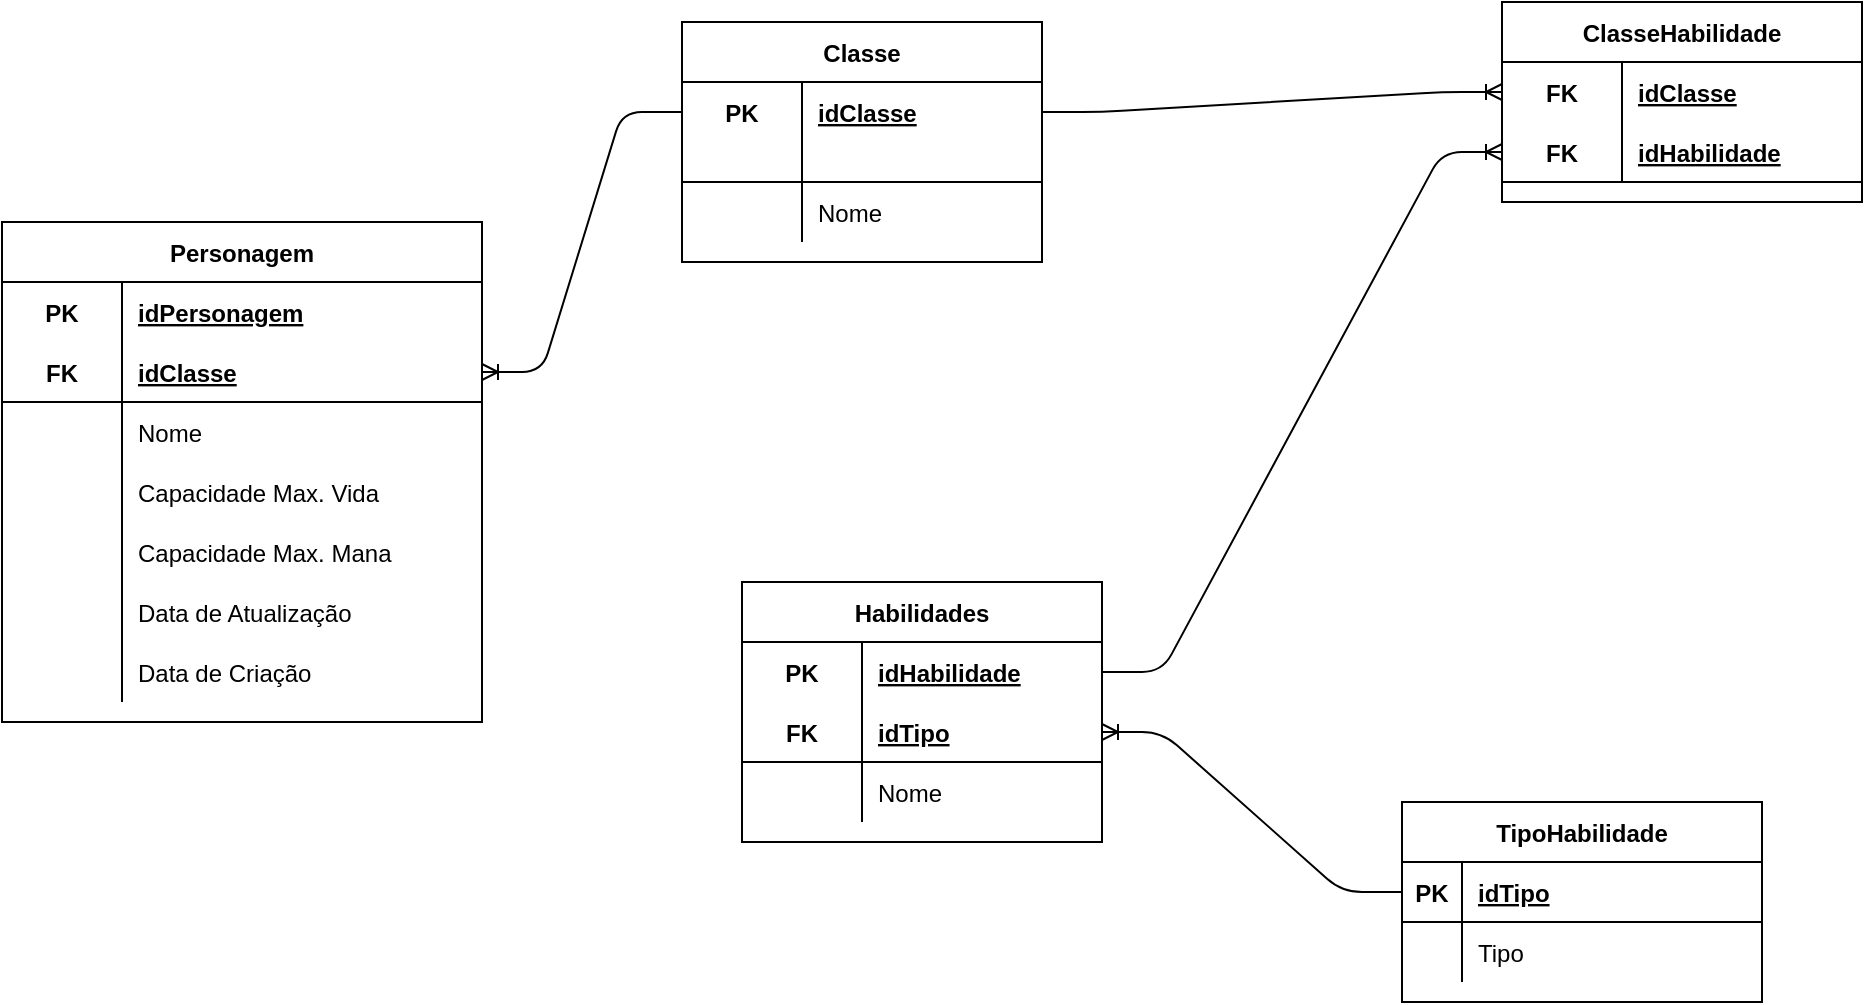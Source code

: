 <mxfile version="14.4.3" type="device"><diagram id="hBVN03PhThc4oGf0h7uS" name="Página-1"><mxGraphModel dx="1422" dy="1991" grid="1" gridSize="10" guides="1" tooltips="1" connect="1" arrows="1" fold="1" page="1" pageScale="1" pageWidth="827" pageHeight="1169" math="0" shadow="0"><root><mxCell id="0"/><mxCell id="1" parent="0"/><mxCell id="R4EGw6TJTMfyFzBzD0dK-14" value="Personagem" style="shape=table;startSize=30;container=1;collapsible=1;childLayout=tableLayout;fixedRows=1;rowLines=0;fontStyle=1;align=center;resizeLast=1;" parent="1" vertex="1"><mxGeometry x="350" y="-50" width="240" height="250" as="geometry"/></mxCell><mxCell id="R4EGw6TJTMfyFzBzD0dK-15" value="" style="shape=partialRectangle;collapsible=0;dropTarget=0;pointerEvents=0;fillColor=none;top=0;left=0;bottom=0;right=0;points=[[0,0.5],[1,0.5]];portConstraint=eastwest;" parent="R4EGw6TJTMfyFzBzD0dK-14" vertex="1"><mxGeometry y="30" width="240" height="30" as="geometry"/></mxCell><mxCell id="R4EGw6TJTMfyFzBzD0dK-16" value="PK" style="shape=partialRectangle;connectable=0;fillColor=none;top=0;left=0;bottom=0;right=0;fontStyle=1;overflow=hidden;" parent="R4EGw6TJTMfyFzBzD0dK-15" vertex="1"><mxGeometry width="60" height="30" as="geometry"/></mxCell><mxCell id="R4EGw6TJTMfyFzBzD0dK-17" value="idPersonagem" style="shape=partialRectangle;connectable=0;fillColor=none;top=0;left=0;bottom=0;right=0;align=left;spacingLeft=6;fontStyle=5;overflow=hidden;" parent="R4EGw6TJTMfyFzBzD0dK-15" vertex="1"><mxGeometry x="60" width="180" height="30" as="geometry"/></mxCell><mxCell id="R4EGw6TJTMfyFzBzD0dK-18" value="" style="shape=partialRectangle;collapsible=0;dropTarget=0;pointerEvents=0;fillColor=none;top=0;left=0;bottom=1;right=0;points=[[0,0.5],[1,0.5]];portConstraint=eastwest;" parent="R4EGw6TJTMfyFzBzD0dK-14" vertex="1"><mxGeometry y="60" width="240" height="30" as="geometry"/></mxCell><mxCell id="R4EGw6TJTMfyFzBzD0dK-19" value="FK" style="shape=partialRectangle;connectable=0;fillColor=none;top=0;left=0;bottom=0;right=0;fontStyle=1;overflow=hidden;" parent="R4EGw6TJTMfyFzBzD0dK-18" vertex="1"><mxGeometry width="60" height="30" as="geometry"/></mxCell><mxCell id="R4EGw6TJTMfyFzBzD0dK-20" value="idClasse" style="shape=partialRectangle;connectable=0;fillColor=none;top=0;left=0;bottom=0;right=0;align=left;spacingLeft=6;fontStyle=5;overflow=hidden;" parent="R4EGw6TJTMfyFzBzD0dK-18" vertex="1"><mxGeometry x="60" width="180" height="30" as="geometry"/></mxCell><mxCell id="R4EGw6TJTMfyFzBzD0dK-21" value="" style="shape=partialRectangle;collapsible=0;dropTarget=0;pointerEvents=0;fillColor=none;top=0;left=0;bottom=0;right=0;points=[[0,0.5],[1,0.5]];portConstraint=eastwest;" parent="R4EGw6TJTMfyFzBzD0dK-14" vertex="1"><mxGeometry y="90" width="240" height="30" as="geometry"/></mxCell><mxCell id="R4EGw6TJTMfyFzBzD0dK-22" value="" style="shape=partialRectangle;connectable=0;fillColor=none;top=0;left=0;bottom=0;right=0;editable=1;overflow=hidden;" parent="R4EGw6TJTMfyFzBzD0dK-21" vertex="1"><mxGeometry width="60" height="30" as="geometry"/></mxCell><mxCell id="R4EGw6TJTMfyFzBzD0dK-23" value="Nome" style="shape=partialRectangle;connectable=0;fillColor=none;top=0;left=0;bottom=0;right=0;align=left;spacingLeft=6;overflow=hidden;" parent="R4EGw6TJTMfyFzBzD0dK-21" vertex="1"><mxGeometry x="60" width="180" height="30" as="geometry"/></mxCell><mxCell id="R4EGw6TJTMfyFzBzD0dK-39" value="" style="shape=partialRectangle;collapsible=0;dropTarget=0;pointerEvents=0;fillColor=none;top=0;left=0;bottom=0;right=0;points=[[0,0.5],[1,0.5]];portConstraint=eastwest;" parent="R4EGw6TJTMfyFzBzD0dK-14" vertex="1"><mxGeometry y="120" width="240" height="30" as="geometry"/></mxCell><mxCell id="R4EGw6TJTMfyFzBzD0dK-40" value="" style="shape=partialRectangle;connectable=0;fillColor=none;top=0;left=0;bottom=0;right=0;editable=1;overflow=hidden;" parent="R4EGw6TJTMfyFzBzD0dK-39" vertex="1"><mxGeometry width="60" height="30" as="geometry"/></mxCell><mxCell id="R4EGw6TJTMfyFzBzD0dK-41" value="Capacidade Max. Vida" style="shape=partialRectangle;connectable=0;fillColor=none;top=0;left=0;bottom=0;right=0;align=left;spacingLeft=6;overflow=hidden;" parent="R4EGw6TJTMfyFzBzD0dK-39" vertex="1"><mxGeometry x="60" width="180" height="30" as="geometry"/></mxCell><mxCell id="R4EGw6TJTMfyFzBzD0dK-42" value="" style="shape=partialRectangle;collapsible=0;dropTarget=0;pointerEvents=0;fillColor=none;top=0;left=0;bottom=0;right=0;points=[[0,0.5],[1,0.5]];portConstraint=eastwest;" parent="R4EGw6TJTMfyFzBzD0dK-14" vertex="1"><mxGeometry y="150" width="240" height="30" as="geometry"/></mxCell><mxCell id="R4EGw6TJTMfyFzBzD0dK-43" value="" style="shape=partialRectangle;connectable=0;fillColor=none;top=0;left=0;bottom=0;right=0;editable=1;overflow=hidden;" parent="R4EGw6TJTMfyFzBzD0dK-42" vertex="1"><mxGeometry width="60" height="30" as="geometry"/></mxCell><mxCell id="R4EGw6TJTMfyFzBzD0dK-44" value="Capacidade Max. Mana" style="shape=partialRectangle;connectable=0;fillColor=none;top=0;left=0;bottom=0;right=0;align=left;spacingLeft=6;overflow=hidden;" parent="R4EGw6TJTMfyFzBzD0dK-42" vertex="1"><mxGeometry x="60" width="180" height="30" as="geometry"/></mxCell><mxCell id="R4EGw6TJTMfyFzBzD0dK-45" value="" style="shape=partialRectangle;collapsible=0;dropTarget=0;pointerEvents=0;fillColor=none;top=0;left=0;bottom=0;right=0;points=[[0,0.5],[1,0.5]];portConstraint=eastwest;" parent="R4EGw6TJTMfyFzBzD0dK-14" vertex="1"><mxGeometry y="180" width="240" height="30" as="geometry"/></mxCell><mxCell id="R4EGw6TJTMfyFzBzD0dK-46" value="" style="shape=partialRectangle;connectable=0;fillColor=none;top=0;left=0;bottom=0;right=0;editable=1;overflow=hidden;" parent="R4EGw6TJTMfyFzBzD0dK-45" vertex="1"><mxGeometry width="60" height="30" as="geometry"/></mxCell><mxCell id="R4EGw6TJTMfyFzBzD0dK-47" value="Data de Atualização" style="shape=partialRectangle;connectable=0;fillColor=none;top=0;left=0;bottom=0;right=0;align=left;spacingLeft=6;overflow=hidden;" parent="R4EGw6TJTMfyFzBzD0dK-45" vertex="1"><mxGeometry x="60" width="180" height="30" as="geometry"/></mxCell><mxCell id="R4EGw6TJTMfyFzBzD0dK-48" value="" style="shape=partialRectangle;collapsible=0;dropTarget=0;pointerEvents=0;fillColor=none;top=0;left=0;bottom=0;right=0;points=[[0,0.5],[1,0.5]];portConstraint=eastwest;" parent="R4EGw6TJTMfyFzBzD0dK-14" vertex="1"><mxGeometry y="210" width="240" height="30" as="geometry"/></mxCell><mxCell id="R4EGw6TJTMfyFzBzD0dK-49" value="" style="shape=partialRectangle;connectable=0;fillColor=none;top=0;left=0;bottom=0;right=0;editable=1;overflow=hidden;" parent="R4EGw6TJTMfyFzBzD0dK-48" vertex="1"><mxGeometry width="60" height="30" as="geometry"/></mxCell><mxCell id="R4EGw6TJTMfyFzBzD0dK-50" value="Data de Criação" style="shape=partialRectangle;connectable=0;fillColor=none;top=0;left=0;bottom=0;right=0;align=left;spacingLeft=6;overflow=hidden;" parent="R4EGw6TJTMfyFzBzD0dK-48" vertex="1"><mxGeometry x="60" width="180" height="30" as="geometry"/></mxCell><mxCell id="J-waCOwoWY5y2NWJzmmV-15" value="TipoHabilidade" style="shape=table;startSize=30;container=1;collapsible=1;childLayout=tableLayout;fixedRows=1;rowLines=0;fontStyle=1;align=center;resizeLast=1;" parent="1" vertex="1"><mxGeometry x="1050" y="240" width="180" height="100" as="geometry"/></mxCell><mxCell id="J-waCOwoWY5y2NWJzmmV-16" value="" style="shape=partialRectangle;collapsible=0;dropTarget=0;pointerEvents=0;fillColor=none;top=0;left=0;bottom=1;right=0;points=[[0,0.5],[1,0.5]];portConstraint=eastwest;" parent="J-waCOwoWY5y2NWJzmmV-15" vertex="1"><mxGeometry y="30" width="180" height="30" as="geometry"/></mxCell><mxCell id="J-waCOwoWY5y2NWJzmmV-17" value="PK" style="shape=partialRectangle;connectable=0;fillColor=none;top=0;left=0;bottom=0;right=0;fontStyle=1;overflow=hidden;" parent="J-waCOwoWY5y2NWJzmmV-16" vertex="1"><mxGeometry width="30" height="30" as="geometry"/></mxCell><mxCell id="J-waCOwoWY5y2NWJzmmV-18" value="idTipo" style="shape=partialRectangle;connectable=0;fillColor=none;top=0;left=0;bottom=0;right=0;align=left;spacingLeft=6;fontStyle=5;overflow=hidden;" parent="J-waCOwoWY5y2NWJzmmV-16" vertex="1"><mxGeometry x="30" width="150" height="30" as="geometry"/></mxCell><mxCell id="J-waCOwoWY5y2NWJzmmV-19" value="" style="shape=partialRectangle;collapsible=0;dropTarget=0;pointerEvents=0;fillColor=none;top=0;left=0;bottom=0;right=0;points=[[0,0.5],[1,0.5]];portConstraint=eastwest;" parent="J-waCOwoWY5y2NWJzmmV-15" vertex="1"><mxGeometry y="60" width="180" height="30" as="geometry"/></mxCell><mxCell id="J-waCOwoWY5y2NWJzmmV-20" value="" style="shape=partialRectangle;connectable=0;fillColor=none;top=0;left=0;bottom=0;right=0;editable=1;overflow=hidden;" parent="J-waCOwoWY5y2NWJzmmV-19" vertex="1"><mxGeometry width="30" height="30" as="geometry"/></mxCell><mxCell id="J-waCOwoWY5y2NWJzmmV-21" value="Tipo" style="shape=partialRectangle;connectable=0;fillColor=none;top=0;left=0;bottom=0;right=0;align=left;spacingLeft=6;overflow=hidden;" parent="J-waCOwoWY5y2NWJzmmV-19" vertex="1"><mxGeometry x="30" width="150" height="30" as="geometry"/></mxCell><mxCell id="J-waCOwoWY5y2NWJzmmV-28" value="" style="edgeStyle=entityRelationEdgeStyle;fontSize=12;html=1;endArrow=ERoneToMany;exitX=0;exitY=0.5;exitDx=0;exitDy=0;" parent="1" source="J-waCOwoWY5y2NWJzmmV-46" target="R4EGw6TJTMfyFzBzD0dK-18" edge="1"><mxGeometry width="100" height="100" relative="1" as="geometry"><mxPoint x="380" y="220" as="sourcePoint"/><mxPoint x="430" y="330" as="targetPoint"/></mxGeometry></mxCell><mxCell id="J-waCOwoWY5y2NWJzmmV-45" value="Classe" style="shape=table;startSize=30;container=1;collapsible=1;childLayout=tableLayout;fixedRows=1;rowLines=0;fontStyle=1;align=center;resizeLast=1;" parent="1" vertex="1"><mxGeometry x="690" y="-150" width="180" height="120" as="geometry"/></mxCell><mxCell id="J-waCOwoWY5y2NWJzmmV-46" value="" style="shape=partialRectangle;collapsible=0;dropTarget=0;pointerEvents=0;fillColor=none;top=0;left=0;bottom=0;right=0;points=[[0,0.5],[1,0.5]];portConstraint=eastwest;" parent="J-waCOwoWY5y2NWJzmmV-45" vertex="1"><mxGeometry y="30" width="180" height="30" as="geometry"/></mxCell><mxCell id="J-waCOwoWY5y2NWJzmmV-47" value="PK" style="shape=partialRectangle;connectable=0;fillColor=none;top=0;left=0;bottom=0;right=0;fontStyle=1;overflow=hidden;" parent="J-waCOwoWY5y2NWJzmmV-46" vertex="1"><mxGeometry width="60" height="30" as="geometry"/></mxCell><mxCell id="J-waCOwoWY5y2NWJzmmV-48" value="idClasse" style="shape=partialRectangle;connectable=0;fillColor=none;top=0;left=0;bottom=0;right=0;align=left;spacingLeft=6;fontStyle=5;overflow=hidden;" parent="J-waCOwoWY5y2NWJzmmV-46" vertex="1"><mxGeometry x="60" width="120" height="30" as="geometry"/></mxCell><mxCell id="J-waCOwoWY5y2NWJzmmV-49" value="" style="shape=partialRectangle;collapsible=0;dropTarget=0;pointerEvents=0;fillColor=none;top=0;left=0;bottom=1;right=0;points=[[0,0.5],[1,0.5]];portConstraint=eastwest;" parent="J-waCOwoWY5y2NWJzmmV-45" vertex="1"><mxGeometry y="60" width="180" height="20" as="geometry"/></mxCell><mxCell id="J-waCOwoWY5y2NWJzmmV-50" value="" style="shape=partialRectangle;connectable=0;fillColor=none;top=0;left=0;bottom=0;right=0;fontStyle=1;overflow=hidden;" parent="J-waCOwoWY5y2NWJzmmV-49" vertex="1"><mxGeometry width="60" height="20" as="geometry"/></mxCell><mxCell id="J-waCOwoWY5y2NWJzmmV-51" value="" style="shape=partialRectangle;connectable=0;fillColor=none;top=0;left=0;bottom=0;right=0;align=left;spacingLeft=6;fontStyle=5;overflow=hidden;" parent="J-waCOwoWY5y2NWJzmmV-49" vertex="1"><mxGeometry x="60" width="120" height="20" as="geometry"/></mxCell><mxCell id="J-waCOwoWY5y2NWJzmmV-52" value="" style="shape=partialRectangle;collapsible=0;dropTarget=0;pointerEvents=0;fillColor=none;top=0;left=0;bottom=0;right=0;points=[[0,0.5],[1,0.5]];portConstraint=eastwest;" parent="J-waCOwoWY5y2NWJzmmV-45" vertex="1"><mxGeometry y="80" width="180" height="30" as="geometry"/></mxCell><mxCell id="J-waCOwoWY5y2NWJzmmV-53" value="" style="shape=partialRectangle;connectable=0;fillColor=none;top=0;left=0;bottom=0;right=0;editable=1;overflow=hidden;" parent="J-waCOwoWY5y2NWJzmmV-52" vertex="1"><mxGeometry width="60" height="30" as="geometry"/></mxCell><mxCell id="J-waCOwoWY5y2NWJzmmV-54" value="Nome" style="shape=partialRectangle;connectable=0;fillColor=none;top=0;left=0;bottom=0;right=0;align=left;spacingLeft=6;overflow=hidden;" parent="J-waCOwoWY5y2NWJzmmV-52" vertex="1"><mxGeometry x="60" width="120" height="30" as="geometry"/></mxCell><mxCell id="J-waCOwoWY5y2NWJzmmV-58" value="" style="edgeStyle=entityRelationEdgeStyle;fontSize=12;html=1;endArrow=ERoneToMany;exitX=0;exitY=0.5;exitDx=0;exitDy=0;entryX=1;entryY=0.5;entryDx=0;entryDy=0;" parent="1" source="J-waCOwoWY5y2NWJzmmV-16" target="J-waCOwoWY5y2NWJzmmV-76" edge="1"><mxGeometry width="100" height="100" relative="1" as="geometry"><mxPoint x="430" y="370" as="sourcePoint"/><mxPoint x="530" y="270" as="targetPoint"/></mxGeometry></mxCell><mxCell id="J-waCOwoWY5y2NWJzmmV-72" value="Habilidades" style="shape=table;startSize=30;container=1;collapsible=1;childLayout=tableLayout;fixedRows=1;rowLines=0;fontStyle=1;align=center;resizeLast=1;" parent="1" vertex="1"><mxGeometry x="720" y="130" width="180" height="130" as="geometry"/></mxCell><mxCell id="J-waCOwoWY5y2NWJzmmV-73" value="" style="shape=partialRectangle;collapsible=0;dropTarget=0;pointerEvents=0;fillColor=none;top=0;left=0;bottom=0;right=0;points=[[0,0.5],[1,0.5]];portConstraint=eastwest;" parent="J-waCOwoWY5y2NWJzmmV-72" vertex="1"><mxGeometry y="30" width="180" height="30" as="geometry"/></mxCell><mxCell id="J-waCOwoWY5y2NWJzmmV-74" value="PK" style="shape=partialRectangle;connectable=0;fillColor=none;top=0;left=0;bottom=0;right=0;fontStyle=1;overflow=hidden;" parent="J-waCOwoWY5y2NWJzmmV-73" vertex="1"><mxGeometry width="60" height="30" as="geometry"/></mxCell><mxCell id="J-waCOwoWY5y2NWJzmmV-75" value="idHabilidade" style="shape=partialRectangle;connectable=0;fillColor=none;top=0;left=0;bottom=0;right=0;align=left;spacingLeft=6;fontStyle=5;overflow=hidden;" parent="J-waCOwoWY5y2NWJzmmV-73" vertex="1"><mxGeometry x="60" width="120" height="30" as="geometry"/></mxCell><mxCell id="J-waCOwoWY5y2NWJzmmV-76" value="" style="shape=partialRectangle;collapsible=0;dropTarget=0;pointerEvents=0;fillColor=none;top=0;left=0;bottom=1;right=0;points=[[0,0.5],[1,0.5]];portConstraint=eastwest;" parent="J-waCOwoWY5y2NWJzmmV-72" vertex="1"><mxGeometry y="60" width="180" height="30" as="geometry"/></mxCell><mxCell id="J-waCOwoWY5y2NWJzmmV-77" value="FK" style="shape=partialRectangle;connectable=0;fillColor=none;top=0;left=0;bottom=0;right=0;fontStyle=1;overflow=hidden;" parent="J-waCOwoWY5y2NWJzmmV-76" vertex="1"><mxGeometry width="60" height="30" as="geometry"/></mxCell><mxCell id="J-waCOwoWY5y2NWJzmmV-78" value="idTipo" style="shape=partialRectangle;connectable=0;fillColor=none;top=0;left=0;bottom=0;right=0;align=left;spacingLeft=6;fontStyle=5;overflow=hidden;" parent="J-waCOwoWY5y2NWJzmmV-76" vertex="1"><mxGeometry x="60" width="120" height="30" as="geometry"/></mxCell><mxCell id="J-waCOwoWY5y2NWJzmmV-79" value="" style="shape=partialRectangle;collapsible=0;dropTarget=0;pointerEvents=0;fillColor=none;top=0;left=0;bottom=0;right=0;points=[[0,0.5],[1,0.5]];portConstraint=eastwest;" parent="J-waCOwoWY5y2NWJzmmV-72" vertex="1"><mxGeometry y="90" width="180" height="30" as="geometry"/></mxCell><mxCell id="J-waCOwoWY5y2NWJzmmV-80" value="" style="shape=partialRectangle;connectable=0;fillColor=none;top=0;left=0;bottom=0;right=0;editable=1;overflow=hidden;" parent="J-waCOwoWY5y2NWJzmmV-79" vertex="1"><mxGeometry width="60" height="30" as="geometry"/></mxCell><mxCell id="J-waCOwoWY5y2NWJzmmV-81" value="Nome" style="shape=partialRectangle;connectable=0;fillColor=none;top=0;left=0;bottom=0;right=0;align=left;spacingLeft=6;overflow=hidden;" parent="J-waCOwoWY5y2NWJzmmV-79" vertex="1"><mxGeometry x="60" width="120" height="30" as="geometry"/></mxCell><mxCell id="a0ZE8nux1zmUegieIMAS-1" value="ClasseHabilidade" style="shape=table;startSize=30;container=1;collapsible=1;childLayout=tableLayout;fixedRows=1;rowLines=0;fontStyle=1;align=center;resizeLast=1;" vertex="1" parent="1"><mxGeometry x="1100" y="-160" width="180" height="100" as="geometry"/></mxCell><mxCell id="a0ZE8nux1zmUegieIMAS-2" value="" style="shape=partialRectangle;collapsible=0;dropTarget=0;pointerEvents=0;fillColor=none;top=0;left=0;bottom=0;right=0;points=[[0,0.5],[1,0.5]];portConstraint=eastwest;" vertex="1" parent="a0ZE8nux1zmUegieIMAS-1"><mxGeometry y="30" width="180" height="30" as="geometry"/></mxCell><mxCell id="a0ZE8nux1zmUegieIMAS-3" value="FK" style="shape=partialRectangle;connectable=0;fillColor=none;top=0;left=0;bottom=0;right=0;fontStyle=1;overflow=hidden;" vertex="1" parent="a0ZE8nux1zmUegieIMAS-2"><mxGeometry width="60" height="30" as="geometry"/></mxCell><mxCell id="a0ZE8nux1zmUegieIMAS-4" value="idClasse" style="shape=partialRectangle;connectable=0;fillColor=none;top=0;left=0;bottom=0;right=0;align=left;spacingLeft=6;fontStyle=5;overflow=hidden;" vertex="1" parent="a0ZE8nux1zmUegieIMAS-2"><mxGeometry x="60" width="120" height="30" as="geometry"/></mxCell><mxCell id="a0ZE8nux1zmUegieIMAS-5" value="" style="shape=partialRectangle;collapsible=0;dropTarget=0;pointerEvents=0;fillColor=none;top=0;left=0;bottom=1;right=0;points=[[0,0.5],[1,0.5]];portConstraint=eastwest;" vertex="1" parent="a0ZE8nux1zmUegieIMAS-1"><mxGeometry y="60" width="180" height="30" as="geometry"/></mxCell><mxCell id="a0ZE8nux1zmUegieIMAS-6" value="FK" style="shape=partialRectangle;connectable=0;fillColor=none;top=0;left=0;bottom=0;right=0;fontStyle=1;overflow=hidden;" vertex="1" parent="a0ZE8nux1zmUegieIMAS-5"><mxGeometry width="60" height="30" as="geometry"/></mxCell><mxCell id="a0ZE8nux1zmUegieIMAS-7" value="idHabilidade" style="shape=partialRectangle;connectable=0;fillColor=none;top=0;left=0;bottom=0;right=0;align=left;spacingLeft=6;fontStyle=5;overflow=hidden;" vertex="1" parent="a0ZE8nux1zmUegieIMAS-5"><mxGeometry x="60" width="120" height="30" as="geometry"/></mxCell><mxCell id="a0ZE8nux1zmUegieIMAS-14" value="" style="edgeStyle=entityRelationEdgeStyle;fontSize=12;html=1;endArrow=ERoneToMany;exitX=1;exitY=0.5;exitDx=0;exitDy=0;entryX=0;entryY=0.5;entryDx=0;entryDy=0;" edge="1" parent="1" source="J-waCOwoWY5y2NWJzmmV-46" target="a0ZE8nux1zmUegieIMAS-2"><mxGeometry width="100" height="100" relative="1" as="geometry"><mxPoint x="500" y="460" as="sourcePoint"/><mxPoint x="600" y="360" as="targetPoint"/></mxGeometry></mxCell><mxCell id="a0ZE8nux1zmUegieIMAS-15" value="" style="edgeStyle=entityRelationEdgeStyle;fontSize=12;html=1;endArrow=ERoneToMany;entryX=0;entryY=0.5;entryDx=0;entryDy=0;" edge="1" parent="1" source="J-waCOwoWY5y2NWJzmmV-73" target="a0ZE8nux1zmUegieIMAS-5"><mxGeometry width="100" height="100" relative="1" as="geometry"><mxPoint x="1220" y="215" as="sourcePoint"/><mxPoint x="820" y="30" as="targetPoint"/></mxGeometry></mxCell></root></mxGraphModel></diagram></mxfile>